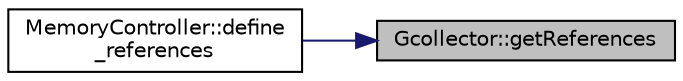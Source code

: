 digraph "Gcollector::getReferences"
{
 // INTERACTIVE_SVG=YES
 // LATEX_PDF_SIZE
  edge [fontname="Helvetica",fontsize="10",labelfontname="Helvetica",labelfontsize="10"];
  node [fontname="Helvetica",fontsize="10",shape=record];
  rankdir="RL";
  Node1 [label="Gcollector::getReferences",height=0.2,width=0.4,color="black", fillcolor="grey75", style="filled", fontcolor="black",tooltip=" "];
  Node1 -> Node2 [dir="back",color="midnightblue",fontsize="10",style="solid",fontname="Helvetica"];
  Node2 [label="MemoryController::define\l_references",height=0.2,width=0.4,color="black", fillcolor="white", style="filled",URL="$classMemoryController.html#ab6f3b66e7918f9690c8b703333879c3f",tooltip=" "];
}
